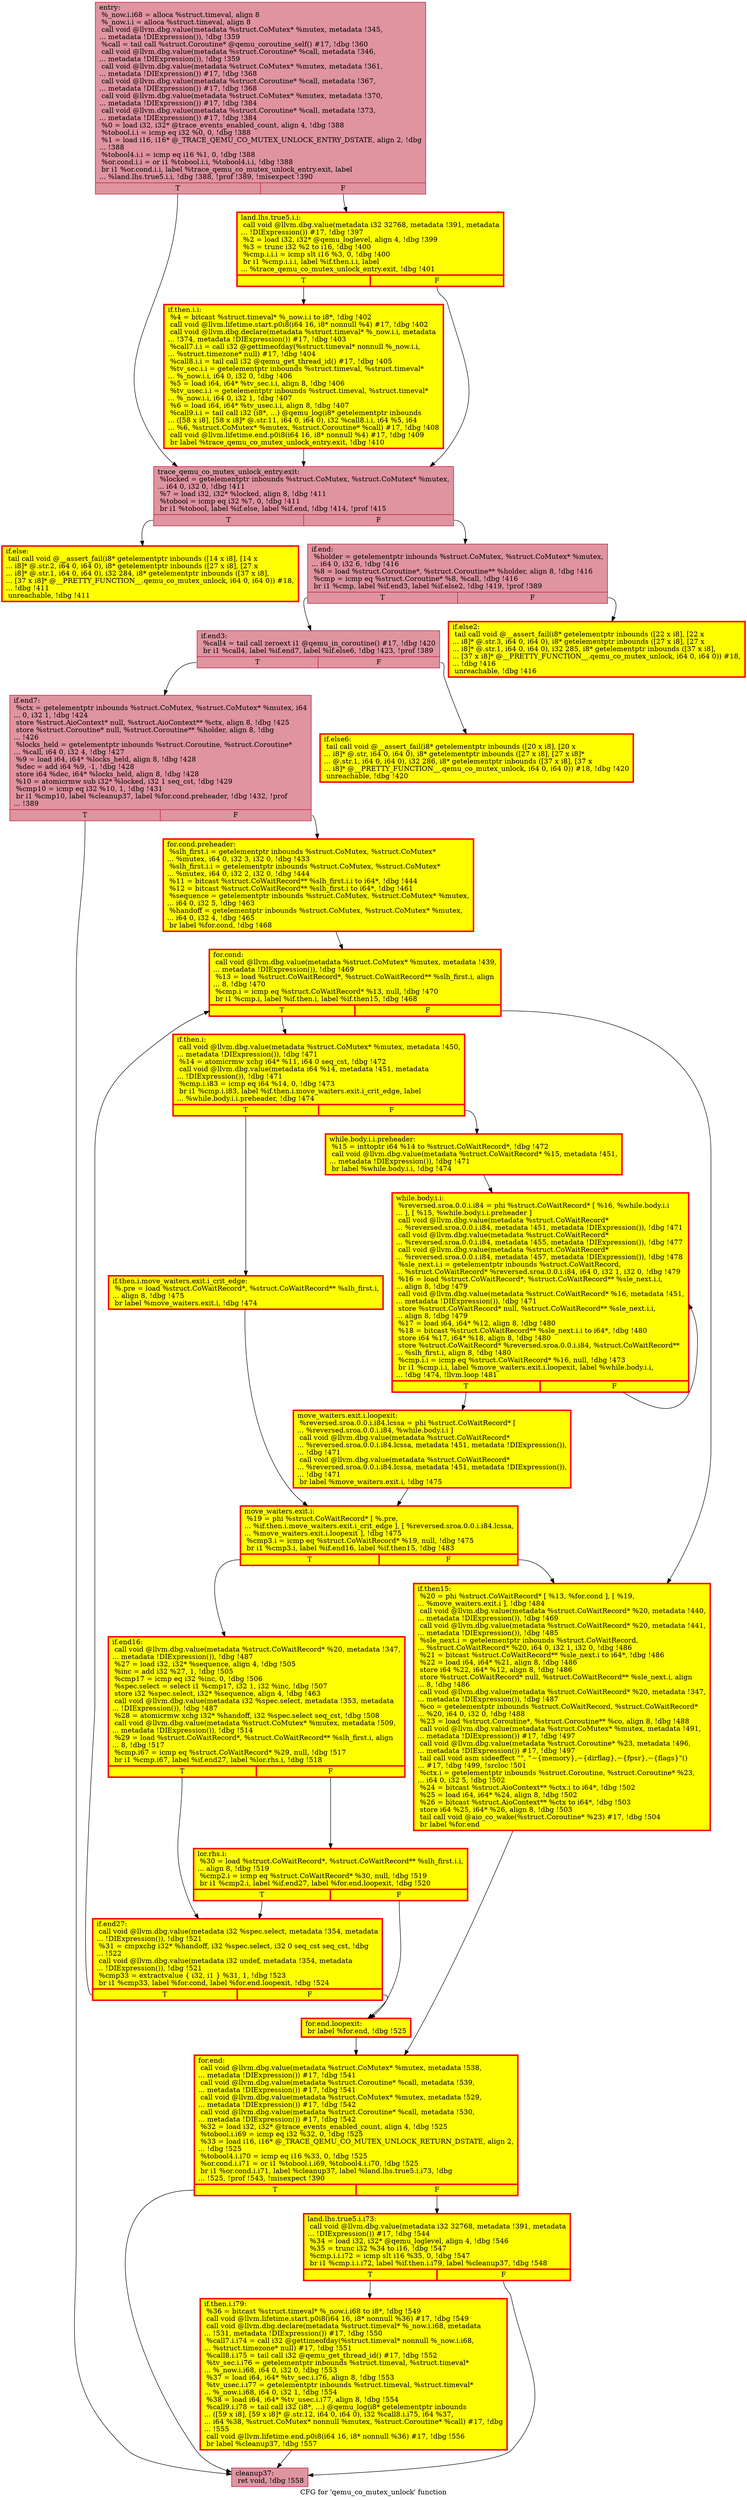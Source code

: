 digraph "CFG for 'qemu_co_mutex_unlock' function" {
	label="CFG for 'qemu_co_mutex_unlock' function";

	Node0x557b9580f1d0 [shape=record,color="#b70d28ff", style=filled, fillcolor="#b70d2870",label="{entry:\l  %_now.i.i68 = alloca %struct.timeval, align 8\l  %_now.i.i = alloca %struct.timeval, align 8\l  call void @llvm.dbg.value(metadata %struct.CoMutex* %mutex, metadata !345,\l... metadata !DIExpression()), !dbg !359\l  %call = tail call %struct.Coroutine* @qemu_coroutine_self() #17, !dbg !360\l  call void @llvm.dbg.value(metadata %struct.Coroutine* %call, metadata !346,\l... metadata !DIExpression()), !dbg !359\l  call void @llvm.dbg.value(metadata %struct.CoMutex* %mutex, metadata !361,\l... metadata !DIExpression()) #17, !dbg !368\l  call void @llvm.dbg.value(metadata %struct.Coroutine* %call, metadata !367,\l... metadata !DIExpression()) #17, !dbg !368\l  call void @llvm.dbg.value(metadata %struct.CoMutex* %mutex, metadata !370,\l... metadata !DIExpression()) #17, !dbg !384\l  call void @llvm.dbg.value(metadata %struct.Coroutine* %call, metadata !373,\l... metadata !DIExpression()) #17, !dbg !384\l  %0 = load i32, i32* @trace_events_enabled_count, align 4, !dbg !388\l  %tobool.i.i = icmp eq i32 %0, 0, !dbg !388\l  %1 = load i16, i16* @_TRACE_QEMU_CO_MUTEX_UNLOCK_ENTRY_DSTATE, align 2, !dbg\l... !388\l  %tobool4.i.i = icmp eq i16 %1, 0, !dbg !388\l  %or.cond.i.i = or i1 %tobool.i.i, %tobool4.i.i, !dbg !388\l  br i1 %or.cond.i.i, label %trace_qemu_co_mutex_unlock_entry.exit, label\l... %land.lhs.true5.i.i, !dbg !388, !prof !389, !misexpect !390\l|{<s0>T|<s1>F}}"];
	Node0x557b9580f1d0:s0 -> Node0x557b95b4b5f0;
	Node0x557b9580f1d0:s1 -> Node0x557b95b1a6f0;
	Node0x557b95b1a6f0 [shape=record,penwidth=3.0, style="filled", color="red", fillcolor="yellow",label="{land.lhs.true5.i.i:                               \l  call void @llvm.dbg.value(metadata i32 32768, metadata !391, metadata\l... !DIExpression()) #17, !dbg !397\l  %2 = load i32, i32* @qemu_loglevel, align 4, !dbg !399\l  %3 = trunc i32 %2 to i16, !dbg !400\l  %cmp.i.i.i = icmp slt i16 %3, 0, !dbg !400\l  br i1 %cmp.i.i.i, label %if.then.i.i, label\l... %trace_qemu_co_mutex_unlock_entry.exit, !dbg !401\l|{<s0>T|<s1>F}}"];
	Node0x557b95b1a6f0:s0 -> Node0x557b95a251b0;
	Node0x557b95b1a6f0:s1 -> Node0x557b95b4b5f0;
	Node0x557b95a251b0 [shape=record,penwidth=3.0, style="filled", color="red", fillcolor="yellow",label="{if.then.i.i:                                      \l  %4 = bitcast %struct.timeval* %_now.i.i to i8*, !dbg !402\l  call void @llvm.lifetime.start.p0i8(i64 16, i8* nonnull %4) #17, !dbg !402\l  call void @llvm.dbg.declare(metadata %struct.timeval* %_now.i.i, metadata\l... !374, metadata !DIExpression()) #17, !dbg !403\l  %call7.i.i = call i32 @gettimeofday(%struct.timeval* nonnull %_now.i.i,\l... %struct.timezone* null) #17, !dbg !404\l  %call8.i.i = tail call i32 @qemu_get_thread_id() #17, !dbg !405\l  %tv_sec.i.i = getelementptr inbounds %struct.timeval, %struct.timeval*\l... %_now.i.i, i64 0, i32 0, !dbg !406\l  %5 = load i64, i64* %tv_sec.i.i, align 8, !dbg !406\l  %tv_usec.i.i = getelementptr inbounds %struct.timeval, %struct.timeval*\l... %_now.i.i, i64 0, i32 1, !dbg !407\l  %6 = load i64, i64* %tv_usec.i.i, align 8, !dbg !407\l  %call9.i.i = tail call i32 (i8*, ...) @qemu_log(i8* getelementptr inbounds\l... ([58 x i8], [58 x i8]* @.str.11, i64 0, i64 0), i32 %call8.i.i, i64 %5, i64\l... %6, %struct.CoMutex* %mutex, %struct.Coroutine* %call) #17, !dbg !408\l  call void @llvm.lifetime.end.p0i8(i64 16, i8* nonnull %4) #17, !dbg !409\l  br label %trace_qemu_co_mutex_unlock_entry.exit, !dbg !410\l}"];
	Node0x557b95a251b0 -> Node0x557b95b4b5f0;
	Node0x557b95b4b5f0 [shape=record,color="#b70d28ff", style=filled, fillcolor="#b70d2870",label="{trace_qemu_co_mutex_unlock_entry.exit:            \l  %locked = getelementptr inbounds %struct.CoMutex, %struct.CoMutex* %mutex,\l... i64 0, i32 0, !dbg !411\l  %7 = load i32, i32* %locked, align 8, !dbg !411\l  %tobool = icmp eq i32 %7, 0, !dbg !411\l  br i1 %tobool, label %if.else, label %if.end, !dbg !414, !prof !415\l|{<s0>T|<s1>F}}"];
	Node0x557b95b4b5f0:s0 -> Node0x557b95a91410;
	Node0x557b95b4b5f0:s1 -> Node0x557b95a913c0;
	Node0x557b95a91410 [shape=record,penwidth=3.0, style="filled", color="red", fillcolor="yellow",label="{if.else:                                          \l  tail call void @__assert_fail(i8* getelementptr inbounds ([14 x i8], [14 x\l... i8]* @.str.2, i64 0, i64 0), i8* getelementptr inbounds ([27 x i8], [27 x\l... i8]* @.str.1, i64 0, i64 0), i32 284, i8* getelementptr inbounds ([37 x i8],\l... [37 x i8]* @__PRETTY_FUNCTION__.qemu_co_mutex_unlock, i64 0, i64 0)) #18,\l... !dbg !411\l  unreachable, !dbg !411\l}"];
	Node0x557b95a913c0 [shape=record,color="#b70d28ff", style=filled, fillcolor="#b70d2870",label="{if.end:                                           \l  %holder = getelementptr inbounds %struct.CoMutex, %struct.CoMutex* %mutex,\l... i64 0, i32 6, !dbg !416\l  %8 = load %struct.Coroutine*, %struct.Coroutine** %holder, align 8, !dbg !416\l  %cmp = icmp eq %struct.Coroutine* %8, %call, !dbg !416\l  br i1 %cmp, label %if.end3, label %if.else2, !dbg !419, !prof !389\l|{<s0>T|<s1>F}}"];
	Node0x557b95a913c0:s0 -> Node0x557b95a91bd0;
	Node0x557b95a913c0:s1 -> Node0x557b95a91c40;
	Node0x557b95a91c40 [shape=record,penwidth=3.0, style="filled", color="red", fillcolor="yellow",label="{if.else2:                                         \l  tail call void @__assert_fail(i8* getelementptr inbounds ([22 x i8], [22 x\l... i8]* @.str.3, i64 0, i64 0), i8* getelementptr inbounds ([27 x i8], [27 x\l... i8]* @.str.1, i64 0, i64 0), i32 285, i8* getelementptr inbounds ([37 x i8],\l... [37 x i8]* @__PRETTY_FUNCTION__.qemu_co_mutex_unlock, i64 0, i64 0)) #18,\l... !dbg !416\l  unreachable, !dbg !416\l}"];
	Node0x557b95a91bd0 [shape=record,color="#b70d28ff", style=filled, fillcolor="#b70d2870",label="{if.end3:                                          \l  %call4 = tail call zeroext i1 @qemu_in_coroutine() #17, !dbg !420\l  br i1 %call4, label %if.end7, label %if.else6, !dbg !423, !prof !389\l|{<s0>T|<s1>F}}"];
	Node0x557b95a91bd0:s0 -> Node0x557b95ad0580;
	Node0x557b95a91bd0:s1 -> Node0x557b95ad05d0;
	Node0x557b95ad05d0 [shape=record,penwidth=3.0, style="filled", color="red", fillcolor="yellow",label="{if.else6:                                         \l  tail call void @__assert_fail(i8* getelementptr inbounds ([20 x i8], [20 x\l... i8]* @.str, i64 0, i64 0), i8* getelementptr inbounds ([27 x i8], [27 x i8]*\l... @.str.1, i64 0, i64 0), i32 286, i8* getelementptr inbounds ([37 x i8], [37 x\l... i8]* @__PRETTY_FUNCTION__.qemu_co_mutex_unlock, i64 0, i64 0)) #18, !dbg !420\l  unreachable, !dbg !420\l}"];
	Node0x557b95ad0580 [shape=record,color="#b70d28ff", style=filled, fillcolor="#b70d2870",label="{if.end7:                                          \l  %ctx = getelementptr inbounds %struct.CoMutex, %struct.CoMutex* %mutex, i64\l... 0, i32 1, !dbg !424\l  store %struct.AioContext* null, %struct.AioContext** %ctx, align 8, !dbg !425\l  store %struct.Coroutine* null, %struct.Coroutine** %holder, align 8, !dbg\l... !426\l  %locks_held = getelementptr inbounds %struct.Coroutine, %struct.Coroutine*\l... %call, i64 0, i32 4, !dbg !427\l  %9 = load i64, i64* %locks_held, align 8, !dbg !428\l  %dec = add i64 %9, -1, !dbg !428\l  store i64 %dec, i64* %locks_held, align 8, !dbg !428\l  %10 = atomicrmw sub i32* %locked, i32 1 seq_cst, !dbg !429\l  %cmp10 = icmp eq i32 %10, 1, !dbg !431\l  br i1 %cmp10, label %cleanup37, label %for.cond.preheader, !dbg !432, !prof\l... !389\l|{<s0>T|<s1>F}}"];
	Node0x557b95ad0580:s0 -> Node0x557b95ad20d0;
	Node0x557b95ad0580:s1 -> Node0x557b95abbc20;
	Node0x557b95abbc20 [shape=record,penwidth=3.0, style="filled", color="red", fillcolor="yellow",label="{for.cond.preheader:                               \l  %slh_first.i = getelementptr inbounds %struct.CoMutex, %struct.CoMutex*\l... %mutex, i64 0, i32 3, i32 0, !dbg !433\l  %slh_first.i.i = getelementptr inbounds %struct.CoMutex, %struct.CoMutex*\l... %mutex, i64 0, i32 2, i32 0, !dbg !444\l  %11 = bitcast %struct.CoWaitRecord** %slh_first.i.i to i64*, !dbg !444\l  %12 = bitcast %struct.CoWaitRecord** %slh_first.i to i64*, !dbg !461\l  %sequence = getelementptr inbounds %struct.CoMutex, %struct.CoMutex* %mutex,\l... i64 0, i32 5, !dbg !463\l  %handoff = getelementptr inbounds %struct.CoMutex, %struct.CoMutex* %mutex,\l... i64 0, i32 4, !dbg !465\l  br label %for.cond, !dbg !468\l}"];
	Node0x557b95abbc20 -> Node0x557b95ad2340;
	Node0x557b95ad2340 [shape=record,penwidth=3.0, style="filled", color="red", fillcolor="yellow",label="{for.cond:                                         \l  call void @llvm.dbg.value(metadata %struct.CoMutex* %mutex, metadata !439,\l... metadata !DIExpression()), !dbg !469\l  %13 = load %struct.CoWaitRecord*, %struct.CoWaitRecord** %slh_first.i, align\l... 8, !dbg !470\l  %cmp.i = icmp eq %struct.CoWaitRecord* %13, null, !dbg !470\l  br i1 %cmp.i, label %if.then.i, label %if.then15, !dbg !468\l|{<s0>T|<s1>F}}"];
	Node0x557b95ad2340:s0 -> Node0x557b95a257f0;
	Node0x557b95ad2340:s1 -> Node0x557b95ad36f0;
	Node0x557b95a257f0 [shape=record,penwidth=3.0, style="filled", color="red", fillcolor="yellow",label="{if.then.i:                                        \l  call void @llvm.dbg.value(metadata %struct.CoMutex* %mutex, metadata !450,\l... metadata !DIExpression()), !dbg !471\l  %14 = atomicrmw xchg i64* %11, i64 0 seq_cst, !dbg !472\l  call void @llvm.dbg.value(metadata i64 %14, metadata !451, metadata\l... !DIExpression()), !dbg !471\l  %cmp.i.i83 = icmp eq i64 %14, 0, !dbg !473\l  br i1 %cmp.i.i83, label %if.then.i.move_waiters.exit.i_crit_edge, label\l... %while.body.i.i.preheader, !dbg !474\l|{<s0>T|<s1>F}}"];
	Node0x557b95a257f0:s0 -> Node0x557b95a8c550;
	Node0x557b95a257f0:s1 -> Node0x557b95acef10;
	Node0x557b95a8c550 [shape=record,penwidth=3.0, style="filled", color="red", fillcolor="yellow",label="{if.then.i.move_waiters.exit.i_crit_edge:          \l  %.pre = load %struct.CoWaitRecord*, %struct.CoWaitRecord** %slh_first.i,\l... align 8, !dbg !475\l  br label %move_waiters.exit.i, !dbg !474\l}"];
	Node0x557b95a8c550 -> Node0x557b95b36c10;
	Node0x557b95acef10 [shape=record,penwidth=3.0, style="filled", color="red", fillcolor="yellow",label="{while.body.i.i.preheader:                         \l  %15 = inttoptr i64 %14 to %struct.CoWaitRecord*, !dbg !472\l  call void @llvm.dbg.value(metadata %struct.CoWaitRecord* %15, metadata !451,\l... metadata !DIExpression()), !dbg !471\l  br label %while.body.i.i, !dbg !474\l}"];
	Node0x557b95acef10 -> Node0x557b95ad3430;
	Node0x557b95ad3430 [shape=record,penwidth=3.0, style="filled", color="red", fillcolor="yellow",label="{while.body.i.i:                                   \l  %reversed.sroa.0.0.i.i84 = phi %struct.CoWaitRecord* [ %16, %while.body.i.i\l... ], [ %15, %while.body.i.i.preheader ]\l  call void @llvm.dbg.value(metadata %struct.CoWaitRecord*\l... %reversed.sroa.0.0.i.i84, metadata !451, metadata !DIExpression()), !dbg !471\l  call void @llvm.dbg.value(metadata %struct.CoWaitRecord*\l... %reversed.sroa.0.0.i.i84, metadata !455, metadata !DIExpression()), !dbg !477\l  call void @llvm.dbg.value(metadata %struct.CoWaitRecord*\l... %reversed.sroa.0.0.i.i84, metadata !457, metadata !DIExpression()), !dbg !478\l  %sle_next.i.i = getelementptr inbounds %struct.CoWaitRecord,\l... %struct.CoWaitRecord* %reversed.sroa.0.0.i.i84, i64 0, i32 1, i32 0, !dbg !479\l  %16 = load %struct.CoWaitRecord*, %struct.CoWaitRecord** %sle_next.i.i,\l... align 8, !dbg !479\l  call void @llvm.dbg.value(metadata %struct.CoWaitRecord* %16, metadata !451,\l... metadata !DIExpression()), !dbg !471\l  store %struct.CoWaitRecord* null, %struct.CoWaitRecord** %sle_next.i.i,\l... align 8, !dbg !479\l  %17 = load i64, i64* %12, align 8, !dbg !480\l  %18 = bitcast %struct.CoWaitRecord** %sle_next.i.i to i64*, !dbg !480\l  store i64 %17, i64* %18, align 8, !dbg !480\l  store %struct.CoWaitRecord* %reversed.sroa.0.0.i.i84, %struct.CoWaitRecord**\l... %slh_first.i, align 8, !dbg !480\l  %cmp.i.i = icmp eq %struct.CoWaitRecord* %16, null, !dbg !473\l  br i1 %cmp.i.i, label %move_waiters.exit.i.loopexit, label %while.body.i.i,\l... !dbg !474, !llvm.loop !481\l|{<s0>T|<s1>F}}"];
	Node0x557b95ad3430:s0 -> Node0x557b95c69d70;
	Node0x557b95ad3430:s1 -> Node0x557b95ad3430;
	Node0x557b95c69d70 [shape=record,penwidth=3.0, style="filled", color="red", fillcolor="yellow",label="{move_waiters.exit.i.loopexit:                     \l  %reversed.sroa.0.0.i.i84.lcssa = phi %struct.CoWaitRecord* [\l... %reversed.sroa.0.0.i.i84, %while.body.i.i ]\l  call void @llvm.dbg.value(metadata %struct.CoWaitRecord*\l... %reversed.sroa.0.0.i.i84.lcssa, metadata !451, metadata !DIExpression()),\l... !dbg !471\l  call void @llvm.dbg.value(metadata %struct.CoWaitRecord*\l... %reversed.sroa.0.0.i.i84.lcssa, metadata !451, metadata !DIExpression()),\l... !dbg !471\l  br label %move_waiters.exit.i, !dbg !475\l}"];
	Node0x557b95c69d70 -> Node0x557b95b36c10;
	Node0x557b95b36c10 [shape=record,penwidth=3.0, style="filled", color="red", fillcolor="yellow",label="{move_waiters.exit.i:                              \l  %19 = phi %struct.CoWaitRecord* [ %.pre,\l... %if.then.i.move_waiters.exit.i_crit_edge ], [ %reversed.sroa.0.0.i.i84.lcssa,\l... %move_waiters.exit.i.loopexit ], !dbg !475\l  %cmp3.i = icmp eq %struct.CoWaitRecord* %19, null, !dbg !475\l  br i1 %cmp3.i, label %if.end16, label %if.then15, !dbg !483\l|{<s0>T|<s1>F}}"];
	Node0x557b95b36c10:s0 -> Node0x557b95ad3740;
	Node0x557b95b36c10:s1 -> Node0x557b95ad36f0;
	Node0x557b95ad36f0 [shape=record,penwidth=3.0, style="filled", color="red", fillcolor="yellow",label="{if.then15:                                        \l  %20 = phi %struct.CoWaitRecord* [ %13, %for.cond ], [ %19,\l... %move_waiters.exit.i ], !dbg !484\l  call void @llvm.dbg.value(metadata %struct.CoWaitRecord* %20, metadata !440,\l... metadata !DIExpression()), !dbg !469\l  call void @llvm.dbg.value(metadata %struct.CoWaitRecord* %20, metadata !441,\l... metadata !DIExpression()), !dbg !485\l  %sle_next.i = getelementptr inbounds %struct.CoWaitRecord,\l... %struct.CoWaitRecord* %20, i64 0, i32 1, i32 0, !dbg !486\l  %21 = bitcast %struct.CoWaitRecord** %sle_next.i to i64*, !dbg !486\l  %22 = load i64, i64* %21, align 8, !dbg !486\l  store i64 %22, i64* %12, align 8, !dbg !486\l  store %struct.CoWaitRecord* null, %struct.CoWaitRecord** %sle_next.i, align\l... 8, !dbg !486\l  call void @llvm.dbg.value(metadata %struct.CoWaitRecord* %20, metadata !347,\l... metadata !DIExpression()), !dbg !487\l  %co = getelementptr inbounds %struct.CoWaitRecord, %struct.CoWaitRecord*\l... %20, i64 0, i32 0, !dbg !488\l  %23 = load %struct.Coroutine*, %struct.Coroutine** %co, align 8, !dbg !488\l  call void @llvm.dbg.value(metadata %struct.CoMutex* %mutex, metadata !491,\l... metadata !DIExpression()) #17, !dbg !497\l  call void @llvm.dbg.value(metadata %struct.Coroutine* %23, metadata !496,\l... metadata !DIExpression()) #17, !dbg !497\l  tail call void asm sideeffect \"\", \"~\{memory\},~\{dirflag\},~\{fpsr\},~\{flags\}\"()\l... #17, !dbg !499, !srcloc !501\l  %ctx.i = getelementptr inbounds %struct.Coroutine, %struct.Coroutine* %23,\l... i64 0, i32 5, !dbg !502\l  %24 = bitcast %struct.AioContext** %ctx.i to i64*, !dbg !502\l  %25 = load i64, i64* %24, align 8, !dbg !502\l  %26 = bitcast %struct.AioContext** %ctx to i64*, !dbg !503\l  store i64 %25, i64* %26, align 8, !dbg !503\l  tail call void @aio_co_wake(%struct.Coroutine* %23) #17, !dbg !504\l  br label %for.end\l}"];
	Node0x557b95ad36f0 -> Node0x557b95ad22b0;
	Node0x557b95ad3740 [shape=record,penwidth=3.0, style="filled", color="red", fillcolor="yellow",label="{if.end16:                                         \l  call void @llvm.dbg.value(metadata %struct.CoWaitRecord* %20, metadata !347,\l... metadata !DIExpression()), !dbg !487\l  %27 = load i32, i32* %sequence, align 4, !dbg !505\l  %inc = add i32 %27, 1, !dbg !505\l  %cmp17 = icmp eq i32 %inc, 0, !dbg !506\l  %spec.select = select i1 %cmp17, i32 1, i32 %inc, !dbg !507\l  store i32 %spec.select, i32* %sequence, align 4, !dbg !463\l  call void @llvm.dbg.value(metadata i32 %spec.select, metadata !353, metadata\l... !DIExpression()), !dbg !487\l  %28 = atomicrmw xchg i32* %handoff, i32 %spec.select seq_cst, !dbg !508\l  call void @llvm.dbg.value(metadata %struct.CoMutex* %mutex, metadata !509,\l... metadata !DIExpression()), !dbg !514\l  %29 = load %struct.CoWaitRecord*, %struct.CoWaitRecord** %slh_first.i, align\l... 8, !dbg !517\l  %cmp.i67 = icmp eq %struct.CoWaitRecord* %29, null, !dbg !517\l  br i1 %cmp.i67, label %if.end27, label %lor.rhs.i, !dbg !518\l|{<s0>T|<s1>F}}"];
	Node0x557b95ad3740:s0 -> Node0x557b95ad5a30;
	Node0x557b95ad3740:s1 -> Node0x557b95b03d30;
	Node0x557b95b03d30 [shape=record,penwidth=3.0, style="filled", color="red", fillcolor="yellow",label="{lor.rhs.i:                                        \l  %30 = load %struct.CoWaitRecord*, %struct.CoWaitRecord** %slh_first.i.i,\l... align 8, !dbg !519\l  %cmp2.i = icmp eq %struct.CoWaitRecord* %30, null, !dbg !519\l  br i1 %cmp2.i, label %if.end27, label %for.end.loopexit, !dbg !520\l|{<s0>T|<s1>F}}"];
	Node0x557b95b03d30:s0 -> Node0x557b95ad5a30;
	Node0x557b95b03d30:s1 -> Node0x557b95c5baa0;
	Node0x557b95ad5a30 [shape=record,penwidth=3.0, style="filled", color="red", fillcolor="yellow",label="{if.end27:                                         \l  call void @llvm.dbg.value(metadata i32 %spec.select, metadata !354, metadata\l... !DIExpression()), !dbg !521\l  %31 = cmpxchg i32* %handoff, i32 %spec.select, i32 0 seq_cst seq_cst, !dbg\l... !522\l  call void @llvm.dbg.value(metadata i32 undef, metadata !354, metadata\l... !DIExpression()), !dbg !521\l  %cmp33 = extractvalue \{ i32, i1 \} %31, 1, !dbg !523\l  br i1 %cmp33, label %for.cond, label %for.end.loopexit, !dbg !524\l|{<s0>T|<s1>F}}"];
	Node0x557b95ad5a30:s0 -> Node0x557b95ad2340;
	Node0x557b95ad5a30:s1 -> Node0x557b95c5baa0;
	Node0x557b95c5baa0 [shape=record,penwidth=3.0, style="filled", color="red", fillcolor="yellow",label="{for.end.loopexit:                                 \l  br label %for.end, !dbg !525\l}"];
	Node0x557b95c5baa0 -> Node0x557b95ad22b0;
	Node0x557b95ad22b0 [shape=record,penwidth=3.0, style="filled", color="red", fillcolor="yellow",label="{for.end:                                          \l  call void @llvm.dbg.value(metadata %struct.CoMutex* %mutex, metadata !538,\l... metadata !DIExpression()) #17, !dbg !541\l  call void @llvm.dbg.value(metadata %struct.Coroutine* %call, metadata !539,\l... metadata !DIExpression()) #17, !dbg !541\l  call void @llvm.dbg.value(metadata %struct.CoMutex* %mutex, metadata !529,\l... metadata !DIExpression()) #17, !dbg !542\l  call void @llvm.dbg.value(metadata %struct.Coroutine* %call, metadata !530,\l... metadata !DIExpression()) #17, !dbg !542\l  %32 = load i32, i32* @trace_events_enabled_count, align 4, !dbg !525\l  %tobool.i.i69 = icmp eq i32 %32, 0, !dbg !525\l  %33 = load i16, i16* @_TRACE_QEMU_CO_MUTEX_UNLOCK_RETURN_DSTATE, align 2,\l... !dbg !525\l  %tobool4.i.i70 = icmp eq i16 %33, 0, !dbg !525\l  %or.cond.i.i71 = or i1 %tobool.i.i69, %tobool4.i.i70, !dbg !525\l  br i1 %or.cond.i.i71, label %cleanup37, label %land.lhs.true5.i.i73, !dbg\l... !525, !prof !543, !misexpect !390\l|{<s0>T|<s1>F}}"];
	Node0x557b95ad22b0:s0 -> Node0x557b95ad20d0;
	Node0x557b95ad22b0:s1 -> Node0x557b95b18d20;
	Node0x557b95b18d20 [shape=record,penwidth=3.0, style="filled", color="red", fillcolor="yellow",label="{land.lhs.true5.i.i73:                             \l  call void @llvm.dbg.value(metadata i32 32768, metadata !391, metadata\l... !DIExpression()) #17, !dbg !544\l  %34 = load i32, i32* @qemu_loglevel, align 4, !dbg !546\l  %35 = trunc i32 %34 to i16, !dbg !547\l  %cmp.i.i.i72 = icmp slt i16 %35, 0, !dbg !547\l  br i1 %cmp.i.i.i72, label %if.then.i.i79, label %cleanup37, !dbg !548\l|{<s0>T|<s1>F}}"];
	Node0x557b95b18d20:s0 -> Node0x557b95b1a650;
	Node0x557b95b18d20:s1 -> Node0x557b95ad20d0;
	Node0x557b95b1a650 [shape=record,penwidth=3.0, style="filled", color="red", fillcolor="yellow",label="{if.then.i.i79:                                    \l  %36 = bitcast %struct.timeval* %_now.i.i68 to i8*, !dbg !549\l  call void @llvm.lifetime.start.p0i8(i64 16, i8* nonnull %36) #17, !dbg !549\l  call void @llvm.dbg.declare(metadata %struct.timeval* %_now.i.i68, metadata\l... !531, metadata !DIExpression()) #17, !dbg !550\l  %call7.i.i74 = call i32 @gettimeofday(%struct.timeval* nonnull %_now.i.i68,\l... %struct.timezone* null) #17, !dbg !551\l  %call8.i.i75 = tail call i32 @qemu_get_thread_id() #17, !dbg !552\l  %tv_sec.i.i76 = getelementptr inbounds %struct.timeval, %struct.timeval*\l... %_now.i.i68, i64 0, i32 0, !dbg !553\l  %37 = load i64, i64* %tv_sec.i.i76, align 8, !dbg !553\l  %tv_usec.i.i77 = getelementptr inbounds %struct.timeval, %struct.timeval*\l... %_now.i.i68, i64 0, i32 1, !dbg !554\l  %38 = load i64, i64* %tv_usec.i.i77, align 8, !dbg !554\l  %call9.i.i78 = tail call i32 (i8*, ...) @qemu_log(i8* getelementptr inbounds\l... ([59 x i8], [59 x i8]* @.str.12, i64 0, i64 0), i32 %call8.i.i75, i64 %37,\l... i64 %38, %struct.CoMutex* nonnull %mutex, %struct.Coroutine* %call) #17, !dbg\l... !555\l  call void @llvm.lifetime.end.p0i8(i64 16, i8* nonnull %36) #17, !dbg !556\l  br label %cleanup37, !dbg !557\l}"];
	Node0x557b95b1a650 -> Node0x557b95ad20d0;
	Node0x557b95ad20d0 [shape=record,color="#b70d28ff", style=filled, fillcolor="#b70d2870",label="{cleanup37:                                        \l  ret void, !dbg !558\l}"];
}
